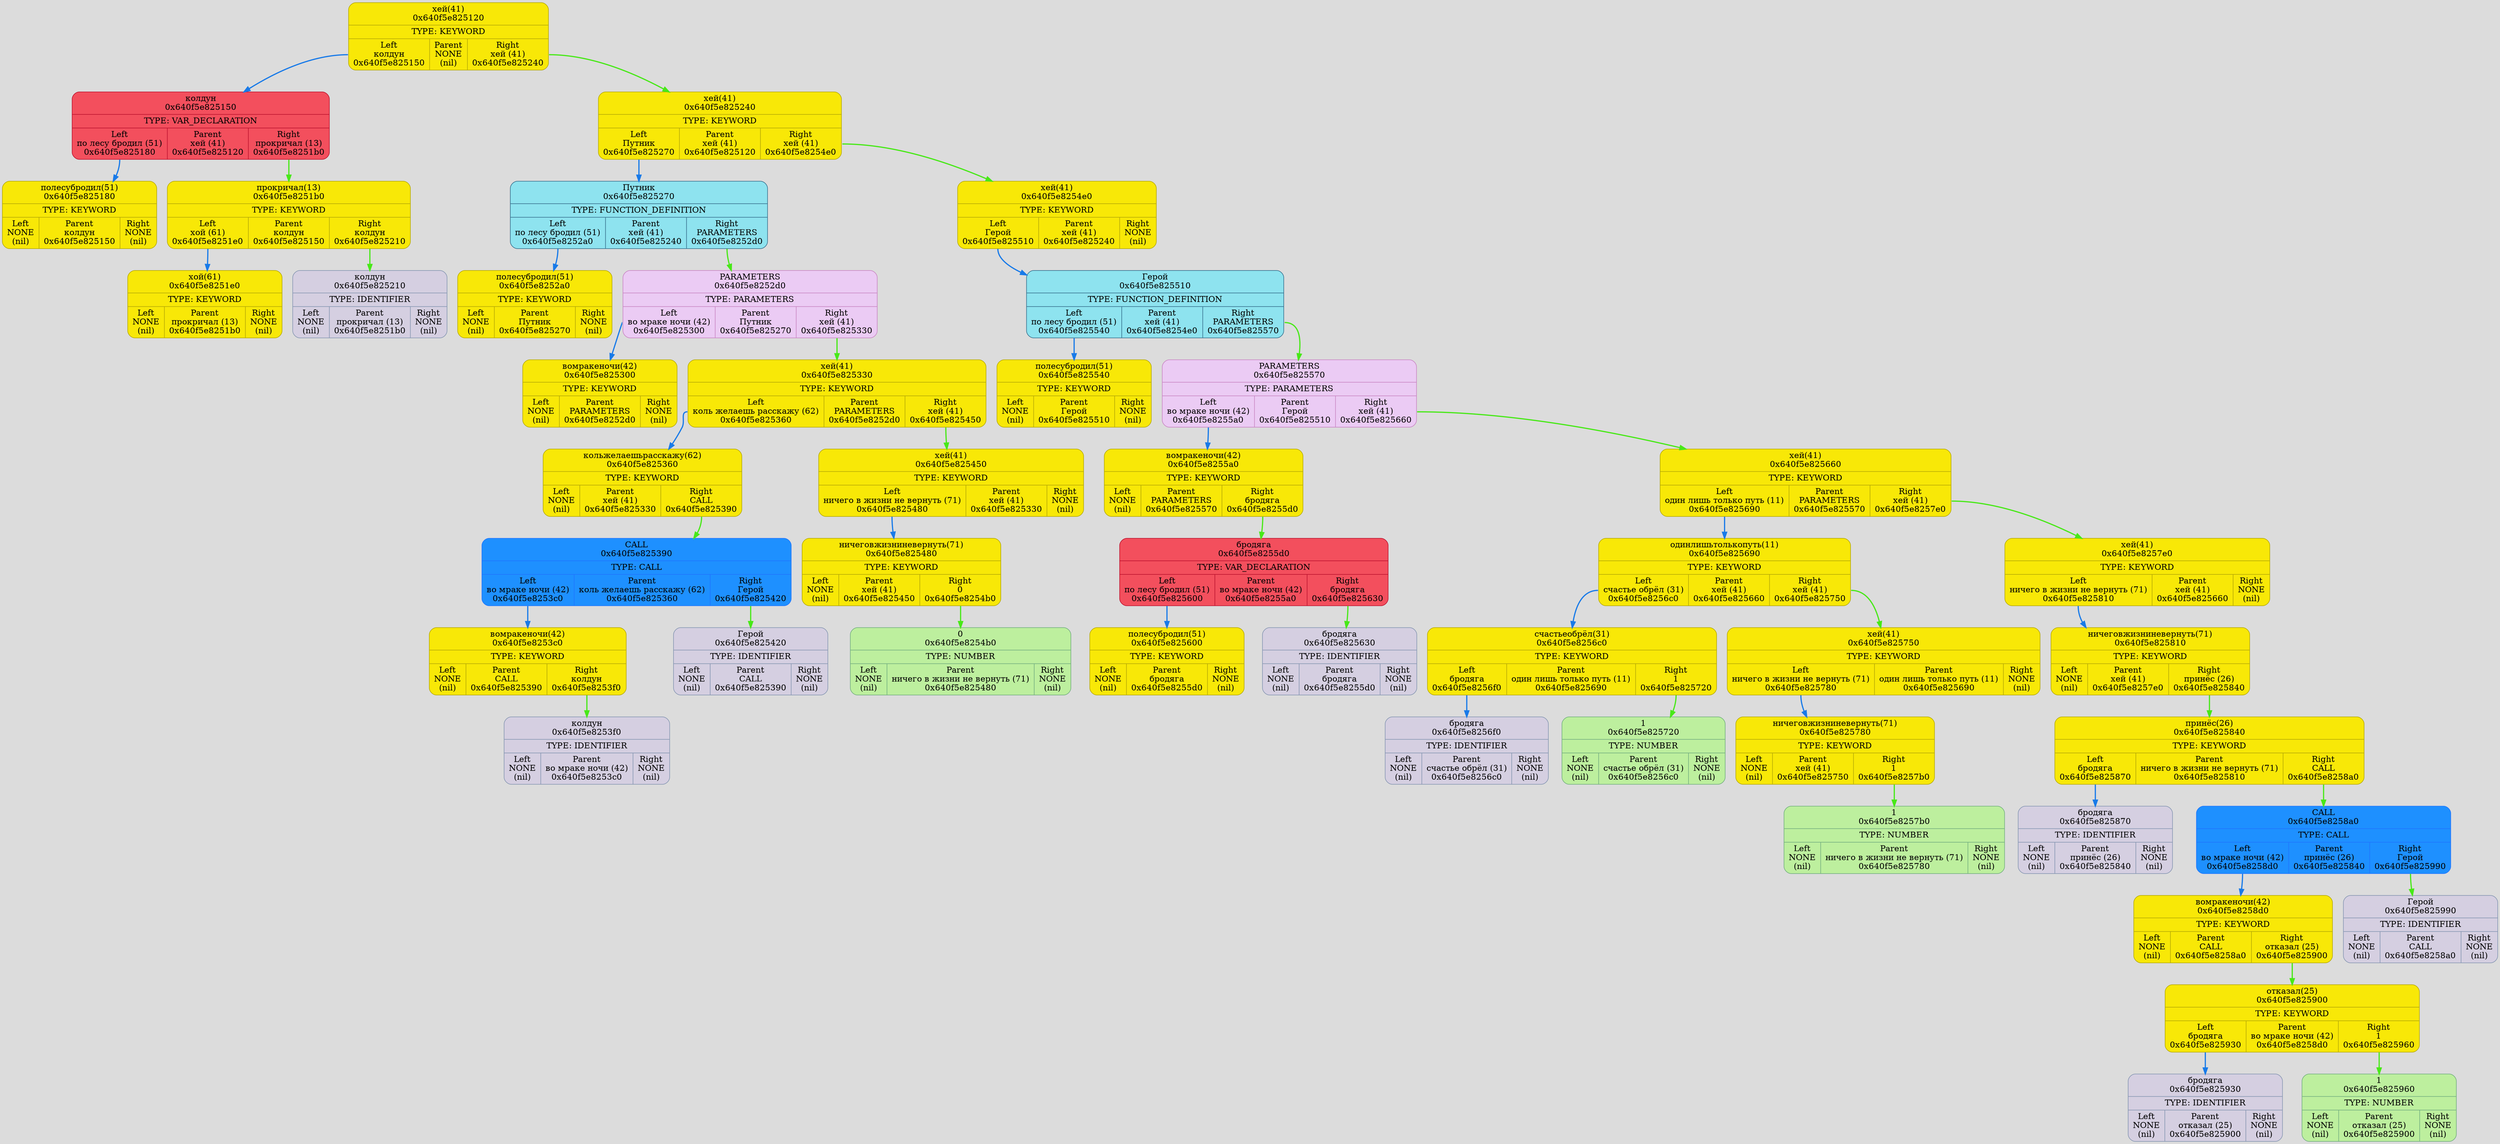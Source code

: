 digraph {
	fontname = "UbuntuMono";
	bgcolor = "#DCDCDC";

	node0x640f5e825120 [ shape = Mrecord; style = filled; fillcolor = "#F8E807"; color = "#B6AA05"; fontcolor = "#000000"; label = " { хей (41)\n0x640f5e825120 | TYPE: KEYWORD| { <left> Left\nколдун\n0x640f5e825150 | Parent\nNONE\n(nil) | <right> Right\nхей (41)\n0x640f5e825240 } } "; ];
	node0x640f5e825120:<left> -> node0x640f5e825150 [ style = "bold"; color = "#187AE8"; label = ""; ];
	node0x640f5e825150 [ shape = Mrecord; style = filled; fillcolor = "#F34F5D"; color = "#BD132F"; fontcolor = "#000000"; label = " { колдун\n0x640f5e825150 | TYPE: VAR_DECLARATION| { <left> Left\nпо лесу бродил (51)\n0x640f5e825180 | Parent\nхей (41)\n0x640f5e825120 | <right> Right\nпрокричал (13)\n0x640f5e8251b0 } } "; ];
	node0x640f5e825150:<left> -> node0x640f5e825180 [ style = "bold"; color = "#187AE8"; label = ""; ];
	node0x640f5e825180 [ shape = Mrecord; style = filled; fillcolor = "#F8E807"; color = "#B6AA05"; fontcolor = "#000000"; label = " { по лесу бродил (51)\n0x640f5e825180 | TYPE: KEYWORD| { <left> Left\nNONE\n(nil) | Parent\nколдун\n0x640f5e825150 | <right> Right\nNONE\n(nil) } } "; ];
	node0x640f5e8251b0 [ shape = Mrecord; style = filled; fillcolor = "#F8E807"; color = "#B6AA05"; fontcolor = "#000000"; label = " { прокричал (13)\n0x640f5e8251b0 | TYPE: KEYWORD| { <left> Left\nхой (61)\n0x640f5e8251e0 | Parent\nколдун\n0x640f5e825150 | <right> Right\nколдун\n0x640f5e825210 } } "; ];
	node0x640f5e8251b0:<left> -> node0x640f5e8251e0 [ style = "bold"; color = "#187AE8"; label = ""; ];
	node0x640f5e8251e0 [ shape = Mrecord; style = filled; fillcolor = "#F8E807"; color = "#B6AA05"; fontcolor = "#000000"; label = " { хой (61)\n0x640f5e8251e0 | TYPE: KEYWORD| { <left> Left\nNONE\n(nil) | Parent\nпрокричал (13)\n0x640f5e8251b0 | <right> Right\nNONE\n(nil) } } "; ];
	node0x640f5e825210 [ shape = Mrecord; style = filled; fillcolor = "#D5CFE1"; color = "#8797b2"; fontcolor = "#000000"; label = " { колдун\n0x640f5e825210 | TYPE: IDENTIFIER| { <left> Left\nNONE\n(nil) | Parent\nпрокричал (13)\n0x640f5e8251b0 | <right> Right\nNONE\n(nil) } } "; ];
	node0x640f5e8251b0:<right> -> node0x640f5e825210 [ style = "bold"; color = "#48E818"; label = ""; ];
	node0x640f5e825150:<right> -> node0x640f5e8251b0 [ style = "bold"; color = "#48E818"; label = ""; ];
	node0x640f5e825240 [ shape = Mrecord; style = filled; fillcolor = "#F8E807"; color = "#B6AA05"; fontcolor = "#000000"; label = " { хей (41)\n0x640f5e825240 | TYPE: KEYWORD| { <left> Left\nПутник\n0x640f5e825270 | Parent\nхей (41)\n0x640f5e825120 | <right> Right\nхей (41)\n0x640f5e8254e0 } } "; ];
	node0x640f5e825240:<left> -> node0x640f5e825270 [ style = "bold"; color = "#187AE8"; label = ""; ];
	node0x640f5e825270 [ shape = Mrecord; style = filled; fillcolor = "#8EE3EF"; color = "#37718E"; fontcolor = "#000000"; label = " { Путник\n0x640f5e825270 | TYPE: FUNCTION_DEFINITION| { <left> Left\nпо лесу бродил (51)\n0x640f5e8252a0 | Parent\nхей (41)\n0x640f5e825240 | <right> Right\nPARAMETERS\n0x640f5e8252d0 } } "; ];
	node0x640f5e825270:<left> -> node0x640f5e8252a0 [ style = "bold"; color = "#187AE8"; label = ""; ];
	node0x640f5e8252a0 [ shape = Mrecord; style = filled; fillcolor = "#F8E807"; color = "#B6AA05"; fontcolor = "#000000"; label = " { по лесу бродил (51)\n0x640f5e8252a0 | TYPE: KEYWORD| { <left> Left\nNONE\n(nil) | Parent\nПутник\n0x640f5e825270 | <right> Right\nNONE\n(nil) } } "; ];
	node0x640f5e8252d0 [ shape = Mrecord; style = filled; fillcolor = "#EBCBF4"; color = "#C986C3"; fontcolor = "#000000"; label = " { PARAMETERS\n0x640f5e8252d0 | TYPE: PARAMETERS| { <left> Left\nво мраке ночи (42)\n0x640f5e825300 | Parent\nПутник\n0x640f5e825270 | <right> Right\nхей (41)\n0x640f5e825330 } } "; ];
	node0x640f5e8252d0:<left> -> node0x640f5e825300 [ style = "bold"; color = "#187AE8"; label = ""; ];
	node0x640f5e825300 [ shape = Mrecord; style = filled; fillcolor = "#F8E807"; color = "#B6AA05"; fontcolor = "#000000"; label = " { во мраке ночи (42)\n0x640f5e825300 | TYPE: KEYWORD| { <left> Left\nNONE\n(nil) | Parent\nPARAMETERS\n0x640f5e8252d0 | <right> Right\nNONE\n(nil) } } "; ];
	node0x640f5e825330 [ shape = Mrecord; style = filled; fillcolor = "#F8E807"; color = "#B6AA05"; fontcolor = "#000000"; label = " { хей (41)\n0x640f5e825330 | TYPE: KEYWORD| { <left> Left\nколь желаешь расскажу (62)\n0x640f5e825360 | Parent\nPARAMETERS\n0x640f5e8252d0 | <right> Right\nхей (41)\n0x640f5e825450 } } "; ];
	node0x640f5e825330:<left> -> node0x640f5e825360 [ style = "bold"; color = "#187AE8"; label = ""; ];
	node0x640f5e825360 [ shape = Mrecord; style = filled; fillcolor = "#F8E807"; color = "#B6AA05"; fontcolor = "#000000"; label = " { коль желаешь расскажу (62)\n0x640f5e825360 | TYPE: KEYWORD| { <left> Left\nNONE\n(nil) | Parent\nхей (41)\n0x640f5e825330 | <right> Right\nCALL\n0x640f5e825390 } } "; ];
	node0x640f5e825390 [ shape = Mrecord; style = filled; fillcolor = "#1E90FF"; color = "#1F75FE"; fontcolor = "#000000"; label = " { CALL\n0x640f5e825390 | TYPE: CALL| { <left> Left\nво мраке ночи (42)\n0x640f5e8253c0 | Parent\nколь желаешь расскажу (62)\n0x640f5e825360 | <right> Right\nГерой\n0x640f5e825420 } } "; ];
	node0x640f5e825390:<left> -> node0x640f5e8253c0 [ style = "bold"; color = "#187AE8"; label = ""; ];
	node0x640f5e8253c0 [ shape = Mrecord; style = filled; fillcolor = "#F8E807"; color = "#B6AA05"; fontcolor = "#000000"; label = " { во мраке ночи (42)\n0x640f5e8253c0 | TYPE: KEYWORD| { <left> Left\nNONE\n(nil) | Parent\nCALL\n0x640f5e825390 | <right> Right\nколдун\n0x640f5e8253f0 } } "; ];
	node0x640f5e8253f0 [ shape = Mrecord; style = filled; fillcolor = "#D5CFE1"; color = "#8797b2"; fontcolor = "#000000"; label = " { колдун\n0x640f5e8253f0 | TYPE: IDENTIFIER| { <left> Left\nNONE\n(nil) | Parent\nво мраке ночи (42)\n0x640f5e8253c0 | <right> Right\nNONE\n(nil) } } "; ];
	node0x640f5e8253c0:<right> -> node0x640f5e8253f0 [ style = "bold"; color = "#48E818"; label = ""; ];
	node0x640f5e825420 [ shape = Mrecord; style = filled; fillcolor = "#D5CFE1"; color = "#8797b2"; fontcolor = "#000000"; label = " { Герой\n0x640f5e825420 | TYPE: IDENTIFIER| { <left> Left\nNONE\n(nil) | Parent\nCALL\n0x640f5e825390 | <right> Right\nNONE\n(nil) } } "; ];
	node0x640f5e825390:<right> -> node0x640f5e825420 [ style = "bold"; color = "#48E818"; label = ""; ];
	node0x640f5e825360:<right> -> node0x640f5e825390 [ style = "bold"; color = "#48E818"; label = ""; ];
	node0x640f5e825450 [ shape = Mrecord; style = filled; fillcolor = "#F8E807"; color = "#B6AA05"; fontcolor = "#000000"; label = " { хей (41)\n0x640f5e825450 | TYPE: KEYWORD| { <left> Left\nничего в жизни не вернуть (71)\n0x640f5e825480 | Parent\nхей (41)\n0x640f5e825330 | <right> Right\nNONE\n(nil) } } "; ];
	node0x640f5e825450:<left> -> node0x640f5e825480 [ style = "bold"; color = "#187AE8"; label = ""; ];
	node0x640f5e825480 [ shape = Mrecord; style = filled; fillcolor = "#F8E807"; color = "#B6AA05"; fontcolor = "#000000"; label = " { ничего в жизни не вернуть (71)\n0x640f5e825480 | TYPE: KEYWORD| { <left> Left\nNONE\n(nil) | Parent\nхей (41)\n0x640f5e825450 | <right> Right\n0\n0x640f5e8254b0 } } "; ];
	node0x640f5e8254b0 [ shape = Mrecord; style = filled; fillcolor = "#BDEF9E"; color = "#74AF80"; fontcolor = "#000000"; label = " { 0\n0x640f5e8254b0 | TYPE: NUMBER| { <left> Left\nNONE\n(nil) | Parent\nничего в жизни не вернуть (71)\n0x640f5e825480 | <right> Right\nNONE\n(nil) } } "; ];
	node0x640f5e825480:<right> -> node0x640f5e8254b0 [ style = "bold"; color = "#48E818"; label = ""; ];
	node0x640f5e825330:<right> -> node0x640f5e825450 [ style = "bold"; color = "#48E818"; label = ""; ];
	node0x640f5e8252d0:<right> -> node0x640f5e825330 [ style = "bold"; color = "#48E818"; label = ""; ];
	node0x640f5e825270:<right> -> node0x640f5e8252d0 [ style = "bold"; color = "#48E818"; label = ""; ];
	node0x640f5e8254e0 [ shape = Mrecord; style = filled; fillcolor = "#F8E807"; color = "#B6AA05"; fontcolor = "#000000"; label = " { хей (41)\n0x640f5e8254e0 | TYPE: KEYWORD| { <left> Left\nГерой\n0x640f5e825510 | Parent\nхей (41)\n0x640f5e825240 | <right> Right\nNONE\n(nil) } } "; ];
	node0x640f5e8254e0:<left> -> node0x640f5e825510 [ style = "bold"; color = "#187AE8"; label = ""; ];
	node0x640f5e825510 [ shape = Mrecord; style = filled; fillcolor = "#8EE3EF"; color = "#37718E"; fontcolor = "#000000"; label = " { Герой\n0x640f5e825510 | TYPE: FUNCTION_DEFINITION| { <left> Left\nпо лесу бродил (51)\n0x640f5e825540 | Parent\nхей (41)\n0x640f5e8254e0 | <right> Right\nPARAMETERS\n0x640f5e825570 } } "; ];
	node0x640f5e825510:<left> -> node0x640f5e825540 [ style = "bold"; color = "#187AE8"; label = ""; ];
	node0x640f5e825540 [ shape = Mrecord; style = filled; fillcolor = "#F8E807"; color = "#B6AA05"; fontcolor = "#000000"; label = " { по лесу бродил (51)\n0x640f5e825540 | TYPE: KEYWORD| { <left> Left\nNONE\n(nil) | Parent\nГерой\n0x640f5e825510 | <right> Right\nNONE\n(nil) } } "; ];
	node0x640f5e825570 [ shape = Mrecord; style = filled; fillcolor = "#EBCBF4"; color = "#C986C3"; fontcolor = "#000000"; label = " { PARAMETERS\n0x640f5e825570 | TYPE: PARAMETERS| { <left> Left\nво мраке ночи (42)\n0x640f5e8255a0 | Parent\nГерой\n0x640f5e825510 | <right> Right\nхей (41)\n0x640f5e825660 } } "; ];
	node0x640f5e825570:<left> -> node0x640f5e8255a0 [ style = "bold"; color = "#187AE8"; label = ""; ];
	node0x640f5e8255a0 [ shape = Mrecord; style = filled; fillcolor = "#F8E807"; color = "#B6AA05"; fontcolor = "#000000"; label = " { во мраке ночи (42)\n0x640f5e8255a0 | TYPE: KEYWORD| { <left> Left\nNONE\n(nil) | Parent\nPARAMETERS\n0x640f5e825570 | <right> Right\nбродяга\n0x640f5e8255d0 } } "; ];
	node0x640f5e8255d0 [ shape = Mrecord; style = filled; fillcolor = "#F34F5D"; color = "#BD132F"; fontcolor = "#000000"; label = " { бродяга\n0x640f5e8255d0 | TYPE: VAR_DECLARATION| { <left> Left\nпо лесу бродил (51)\n0x640f5e825600 | Parent\nво мраке ночи (42)\n0x640f5e8255a0 | <right> Right\nбродяга\n0x640f5e825630 } } "; ];
	node0x640f5e8255d0:<left> -> node0x640f5e825600 [ style = "bold"; color = "#187AE8"; label = ""; ];
	node0x640f5e825600 [ shape = Mrecord; style = filled; fillcolor = "#F8E807"; color = "#B6AA05"; fontcolor = "#000000"; label = " { по лесу бродил (51)\n0x640f5e825600 | TYPE: KEYWORD| { <left> Left\nNONE\n(nil) | Parent\nбродяга\n0x640f5e8255d0 | <right> Right\nNONE\n(nil) } } "; ];
	node0x640f5e825630 [ shape = Mrecord; style = filled; fillcolor = "#D5CFE1"; color = "#8797b2"; fontcolor = "#000000"; label = " { бродяга\n0x640f5e825630 | TYPE: IDENTIFIER| { <left> Left\nNONE\n(nil) | Parent\nбродяга\n0x640f5e8255d0 | <right> Right\nNONE\n(nil) } } "; ];
	node0x640f5e8255d0:<right> -> node0x640f5e825630 [ style = "bold"; color = "#48E818"; label = ""; ];
	node0x640f5e8255a0:<right> -> node0x640f5e8255d0 [ style = "bold"; color = "#48E818"; label = ""; ];
	node0x640f5e825660 [ shape = Mrecord; style = filled; fillcolor = "#F8E807"; color = "#B6AA05"; fontcolor = "#000000"; label = " { хей (41)\n0x640f5e825660 | TYPE: KEYWORD| { <left> Left\nодин лишь только путь (11)\n0x640f5e825690 | Parent\nPARAMETERS\n0x640f5e825570 | <right> Right\nхей (41)\n0x640f5e8257e0 } } "; ];
	node0x640f5e825660:<left> -> node0x640f5e825690 [ style = "bold"; color = "#187AE8"; label = ""; ];
	node0x640f5e825690 [ shape = Mrecord; style = filled; fillcolor = "#F8E807"; color = "#B6AA05"; fontcolor = "#000000"; label = " { один лишь только путь (11)\n0x640f5e825690 | TYPE: KEYWORD| { <left> Left\nсчастье обрёл (31)\n0x640f5e8256c0 | Parent\nхей (41)\n0x640f5e825660 | <right> Right\nхей (41)\n0x640f5e825750 } } "; ];
	node0x640f5e825690:<left> -> node0x640f5e8256c0 [ style = "bold"; color = "#187AE8"; label = ""; ];
	node0x640f5e8256c0 [ shape = Mrecord; style = filled; fillcolor = "#F8E807"; color = "#B6AA05"; fontcolor = "#000000"; label = " { счастье обрёл (31)\n0x640f5e8256c0 | TYPE: KEYWORD| { <left> Left\nбродяга\n0x640f5e8256f0 | Parent\nодин лишь только путь (11)\n0x640f5e825690 | <right> Right\n1\n0x640f5e825720 } } "; ];
	node0x640f5e8256c0:<left> -> node0x640f5e8256f0 [ style = "bold"; color = "#187AE8"; label = ""; ];
	node0x640f5e8256f0 [ shape = Mrecord; style = filled; fillcolor = "#D5CFE1"; color = "#8797b2"; fontcolor = "#000000"; label = " { бродяга\n0x640f5e8256f0 | TYPE: IDENTIFIER| { <left> Left\nNONE\n(nil) | Parent\nсчастье обрёл (31)\n0x640f5e8256c0 | <right> Right\nNONE\n(nil) } } "; ];
	node0x640f5e825720 [ shape = Mrecord; style = filled; fillcolor = "#BDEF9E"; color = "#74AF80"; fontcolor = "#000000"; label = " { 1\n0x640f5e825720 | TYPE: NUMBER| { <left> Left\nNONE\n(nil) | Parent\nсчастье обрёл (31)\n0x640f5e8256c0 | <right> Right\nNONE\n(nil) } } "; ];
	node0x640f5e8256c0:<right> -> node0x640f5e825720 [ style = "bold"; color = "#48E818"; label = ""; ];
	node0x640f5e825750 [ shape = Mrecord; style = filled; fillcolor = "#F8E807"; color = "#B6AA05"; fontcolor = "#000000"; label = " { хей (41)\n0x640f5e825750 | TYPE: KEYWORD| { <left> Left\nничего в жизни не вернуть (71)\n0x640f5e825780 | Parent\nодин лишь только путь (11)\n0x640f5e825690 | <right> Right\nNONE\n(nil) } } "; ];
	node0x640f5e825750:<left> -> node0x640f5e825780 [ style = "bold"; color = "#187AE8"; label = ""; ];
	node0x640f5e825780 [ shape = Mrecord; style = filled; fillcolor = "#F8E807"; color = "#B6AA05"; fontcolor = "#000000"; label = " { ничего в жизни не вернуть (71)\n0x640f5e825780 | TYPE: KEYWORD| { <left> Left\nNONE\n(nil) | Parent\nхей (41)\n0x640f5e825750 | <right> Right\n1\n0x640f5e8257b0 } } "; ];
	node0x640f5e8257b0 [ shape = Mrecord; style = filled; fillcolor = "#BDEF9E"; color = "#74AF80"; fontcolor = "#000000"; label = " { 1\n0x640f5e8257b0 | TYPE: NUMBER| { <left> Left\nNONE\n(nil) | Parent\nничего в жизни не вернуть (71)\n0x640f5e825780 | <right> Right\nNONE\n(nil) } } "; ];
	node0x640f5e825780:<right> -> node0x640f5e8257b0 [ style = "bold"; color = "#48E818"; label = ""; ];
	node0x640f5e825690:<right> -> node0x640f5e825750 [ style = "bold"; color = "#48E818"; label = ""; ];
	node0x640f5e8257e0 [ shape = Mrecord; style = filled; fillcolor = "#F8E807"; color = "#B6AA05"; fontcolor = "#000000"; label = " { хей (41)\n0x640f5e8257e0 | TYPE: KEYWORD| { <left> Left\nничего в жизни не вернуть (71)\n0x640f5e825810 | Parent\nхей (41)\n0x640f5e825660 | <right> Right\nNONE\n(nil) } } "; ];
	node0x640f5e8257e0:<left> -> node0x640f5e825810 [ style = "bold"; color = "#187AE8"; label = ""; ];
	node0x640f5e825810 [ shape = Mrecord; style = filled; fillcolor = "#F8E807"; color = "#B6AA05"; fontcolor = "#000000"; label = " { ничего в жизни не вернуть (71)\n0x640f5e825810 | TYPE: KEYWORD| { <left> Left\nNONE\n(nil) | Parent\nхей (41)\n0x640f5e8257e0 | <right> Right\nпринёс (26)\n0x640f5e825840 } } "; ];
	node0x640f5e825840 [ shape = Mrecord; style = filled; fillcolor = "#F8E807"; color = "#B6AA05"; fontcolor = "#000000"; label = " { принёс (26)\n0x640f5e825840 | TYPE: KEYWORD| { <left> Left\nбродяга\n0x640f5e825870 | Parent\nничего в жизни не вернуть (71)\n0x640f5e825810 | <right> Right\nCALL\n0x640f5e8258a0 } } "; ];
	node0x640f5e825840:<left> -> node0x640f5e825870 [ style = "bold"; color = "#187AE8"; label = ""; ];
	node0x640f5e825870 [ shape = Mrecord; style = filled; fillcolor = "#D5CFE1"; color = "#8797b2"; fontcolor = "#000000"; label = " { бродяга\n0x640f5e825870 | TYPE: IDENTIFIER| { <left> Left\nNONE\n(nil) | Parent\nпринёс (26)\n0x640f5e825840 | <right> Right\nNONE\n(nil) } } "; ];
	node0x640f5e8258a0 [ shape = Mrecord; style = filled; fillcolor = "#1E90FF"; color = "#1F75FE"; fontcolor = "#000000"; label = " { CALL\n0x640f5e8258a0 | TYPE: CALL| { <left> Left\nво мраке ночи (42)\n0x640f5e8258d0 | Parent\nпринёс (26)\n0x640f5e825840 | <right> Right\nГерой\n0x640f5e825990 } } "; ];
	node0x640f5e8258a0:<left> -> node0x640f5e8258d0 [ style = "bold"; color = "#187AE8"; label = ""; ];
	node0x640f5e8258d0 [ shape = Mrecord; style = filled; fillcolor = "#F8E807"; color = "#B6AA05"; fontcolor = "#000000"; label = " { во мраке ночи (42)\n0x640f5e8258d0 | TYPE: KEYWORD| { <left> Left\nNONE\n(nil) | Parent\nCALL\n0x640f5e8258a0 | <right> Right\nотказал (25)\n0x640f5e825900 } } "; ];
	node0x640f5e825900 [ shape = Mrecord; style = filled; fillcolor = "#F8E807"; color = "#B6AA05"; fontcolor = "#000000"; label = " { отказал (25)\n0x640f5e825900 | TYPE: KEYWORD| { <left> Left\nбродяга\n0x640f5e825930 | Parent\nво мраке ночи (42)\n0x640f5e8258d0 | <right> Right\n1\n0x640f5e825960 } } "; ];
	node0x640f5e825900:<left> -> node0x640f5e825930 [ style = "bold"; color = "#187AE8"; label = ""; ];
	node0x640f5e825930 [ shape = Mrecord; style = filled; fillcolor = "#D5CFE1"; color = "#8797b2"; fontcolor = "#000000"; label = " { бродяга\n0x640f5e825930 | TYPE: IDENTIFIER| { <left> Left\nNONE\n(nil) | Parent\nотказал (25)\n0x640f5e825900 | <right> Right\nNONE\n(nil) } } "; ];
	node0x640f5e825960 [ shape = Mrecord; style = filled; fillcolor = "#BDEF9E"; color = "#74AF80"; fontcolor = "#000000"; label = " { 1\n0x640f5e825960 | TYPE: NUMBER| { <left> Left\nNONE\n(nil) | Parent\nотказал (25)\n0x640f5e825900 | <right> Right\nNONE\n(nil) } } "; ];
	node0x640f5e825900:<right> -> node0x640f5e825960 [ style = "bold"; color = "#48E818"; label = ""; ];
	node0x640f5e8258d0:<right> -> node0x640f5e825900 [ style = "bold"; color = "#48E818"; label = ""; ];
	node0x640f5e825990 [ shape = Mrecord; style = filled; fillcolor = "#D5CFE1"; color = "#8797b2"; fontcolor = "#000000"; label = " { Герой\n0x640f5e825990 | TYPE: IDENTIFIER| { <left> Left\nNONE\n(nil) | Parent\nCALL\n0x640f5e8258a0 | <right> Right\nNONE\n(nil) } } "; ];
	node0x640f5e8258a0:<right> -> node0x640f5e825990 [ style = "bold"; color = "#48E818"; label = ""; ];
	node0x640f5e825840:<right> -> node0x640f5e8258a0 [ style = "bold"; color = "#48E818"; label = ""; ];
	node0x640f5e825810:<right> -> node0x640f5e825840 [ style = "bold"; color = "#48E818"; label = ""; ];
	node0x640f5e825660:<right> -> node0x640f5e8257e0 [ style = "bold"; color = "#48E818"; label = ""; ];
	node0x640f5e825570:<right> -> node0x640f5e825660 [ style = "bold"; color = "#48E818"; label = ""; ];
	node0x640f5e825510:<right> -> node0x640f5e825570 [ style = "bold"; color = "#48E818"; label = ""; ];
	node0x640f5e825240:<right> -> node0x640f5e8254e0 [ style = "bold"; color = "#48E818"; label = ""; ];
	node0x640f5e825120:<right> -> node0x640f5e825240 [ style = "bold"; color = "#48E818"; label = ""; ];
}

